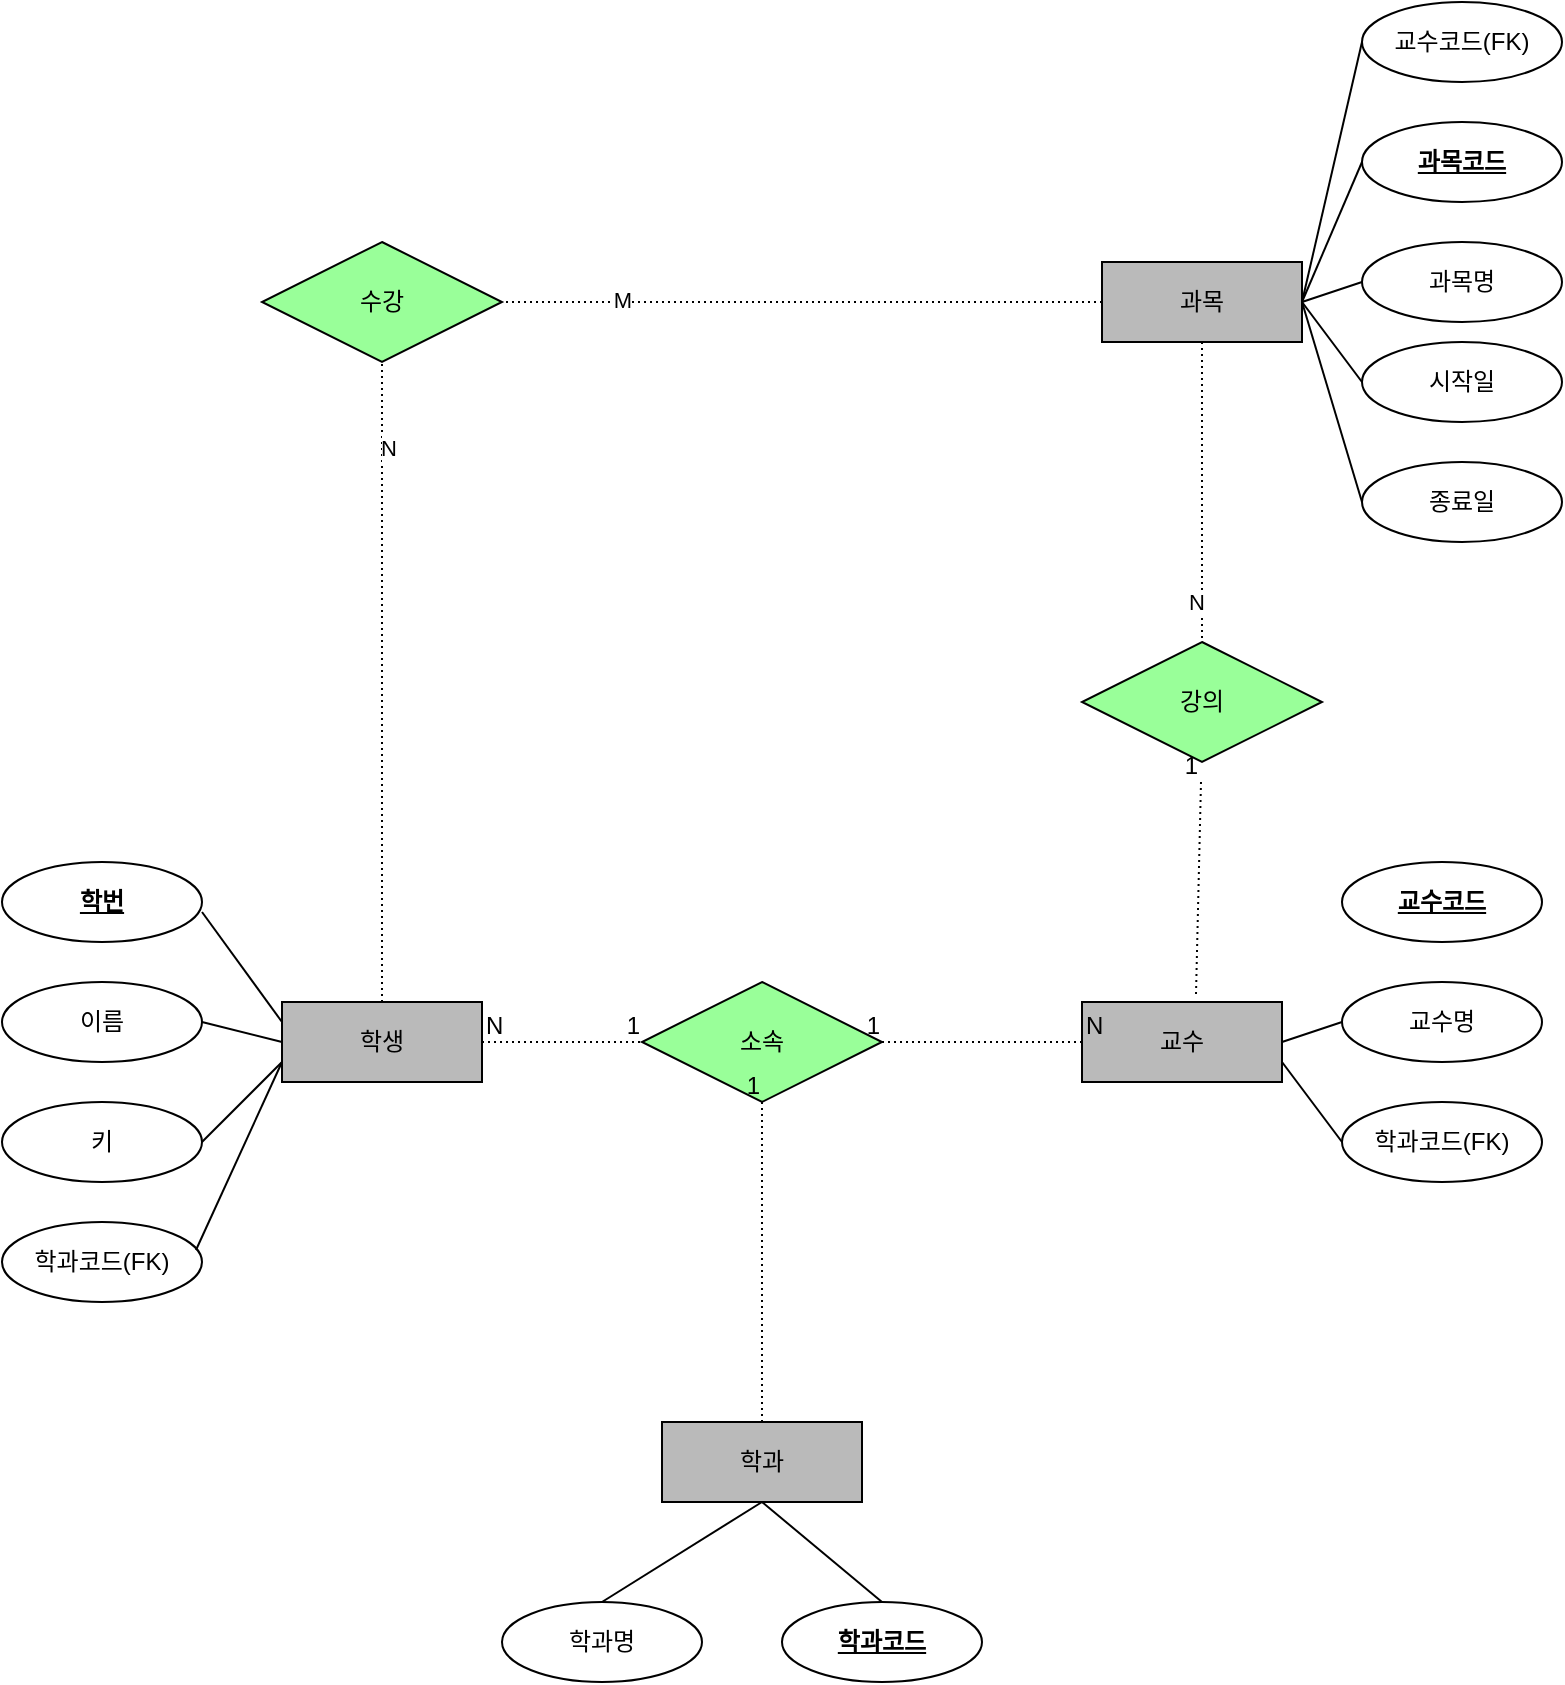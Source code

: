 <mxfile version="24.5.1" type="github" pages="2">
  <diagram name="240607" id="OrIMNrxiimZ9mcyyvP84">
    <mxGraphModel dx="1214" dy="1347" grid="1" gridSize="10" guides="1" tooltips="1" connect="1" arrows="1" fold="1" page="1" pageScale="1" pageWidth="827" pageHeight="1169" math="0" shadow="0">
      <root>
        <mxCell id="0" />
        <mxCell id="1" parent="0" />
        <mxCell id="g6vXPiDDwrNY5lImc1DM-3" value="학생" style="whiteSpace=wrap;html=1;align=center;fillColor=#BABABA;" vertex="1" parent="1">
          <mxGeometry x="210" y="580" width="100" height="40" as="geometry" />
        </mxCell>
        <mxCell id="g6vXPiDDwrNY5lImc1DM-4" value="&lt;b&gt;&lt;u&gt;학번&lt;/u&gt;&lt;/b&gt;" style="ellipse;whiteSpace=wrap;html=1;align=center;" vertex="1" parent="1">
          <mxGeometry x="70" y="510" width="100" height="40" as="geometry" />
        </mxCell>
        <mxCell id="g6vXPiDDwrNY5lImc1DM-5" value="이름" style="ellipse;whiteSpace=wrap;html=1;align=center;" vertex="1" parent="1">
          <mxGeometry x="70" y="570" width="100" height="40" as="geometry" />
        </mxCell>
        <mxCell id="g6vXPiDDwrNY5lImc1DM-6" value="키" style="ellipse;whiteSpace=wrap;html=1;align=center;" vertex="1" parent="1">
          <mxGeometry x="70" y="630" width="100" height="40" as="geometry" />
        </mxCell>
        <mxCell id="g6vXPiDDwrNY5lImc1DM-11" value="학과" style="whiteSpace=wrap;html=1;align=center;fillColor=#BABABA;" vertex="1" parent="1">
          <mxGeometry x="400" y="790" width="100" height="40" as="geometry" />
        </mxCell>
        <mxCell id="g6vXPiDDwrNY5lImc1DM-12" value="&lt;b&gt;&lt;u&gt;학과코드&lt;/u&gt;&lt;/b&gt;" style="ellipse;whiteSpace=wrap;html=1;align=center;" vertex="1" parent="1">
          <mxGeometry x="460" y="880" width="100" height="40" as="geometry" />
        </mxCell>
        <mxCell id="g6vXPiDDwrNY5lImc1DM-13" value="학과명" style="ellipse;whiteSpace=wrap;html=1;align=center;" vertex="1" parent="1">
          <mxGeometry x="320" y="880" width="100" height="40" as="geometry" />
        </mxCell>
        <mxCell id="g6vXPiDDwrNY5lImc1DM-14" value="교수" style="whiteSpace=wrap;html=1;align=center;fillColor=#BABABA;" vertex="1" parent="1">
          <mxGeometry x="610" y="580" width="100" height="40" as="geometry" />
        </mxCell>
        <mxCell id="g6vXPiDDwrNY5lImc1DM-15" value="&lt;b&gt;&lt;u&gt;교수코드&lt;/u&gt;&lt;/b&gt;" style="ellipse;whiteSpace=wrap;html=1;align=center;" vertex="1" parent="1">
          <mxGeometry x="740" y="510" width="100" height="40" as="geometry" />
        </mxCell>
        <mxCell id="g6vXPiDDwrNY5lImc1DM-16" value="교수명" style="ellipse;whiteSpace=wrap;html=1;align=center;" vertex="1" parent="1">
          <mxGeometry x="740" y="570" width="100" height="40" as="geometry" />
        </mxCell>
        <mxCell id="g6vXPiDDwrNY5lImc1DM-17" value="학과코드(FK)" style="ellipse;whiteSpace=wrap;html=1;align=center;" vertex="1" parent="1">
          <mxGeometry x="740" y="630" width="100" height="40" as="geometry" />
        </mxCell>
        <mxCell id="g6vXPiDDwrNY5lImc1DM-18" value="학과코드(FK)" style="ellipse;whiteSpace=wrap;html=1;align=center;" vertex="1" parent="1">
          <mxGeometry x="70" y="690" width="100" height="40" as="geometry" />
        </mxCell>
        <mxCell id="g6vXPiDDwrNY5lImc1DM-23" value="과목" style="whiteSpace=wrap;html=1;align=center;fillColor=#BABABA;" vertex="1" parent="1">
          <mxGeometry x="620" y="210" width="100" height="40" as="geometry" />
        </mxCell>
        <mxCell id="g6vXPiDDwrNY5lImc1DM-24" value="&lt;b&gt;&lt;u&gt;과목코드&lt;/u&gt;&lt;/b&gt;" style="ellipse;whiteSpace=wrap;html=1;align=center;" vertex="1" parent="1">
          <mxGeometry x="750" y="140" width="100" height="40" as="geometry" />
        </mxCell>
        <mxCell id="g6vXPiDDwrNY5lImc1DM-25" value="과목명" style="ellipse;whiteSpace=wrap;html=1;align=center;" vertex="1" parent="1">
          <mxGeometry x="750" y="200" width="100" height="40" as="geometry" />
        </mxCell>
        <mxCell id="g6vXPiDDwrNY5lImc1DM-26" value="교수코드(FK)" style="ellipse;whiteSpace=wrap;html=1;align=center;" vertex="1" parent="1">
          <mxGeometry x="750" y="80" width="100" height="40" as="geometry" />
        </mxCell>
        <mxCell id="g6vXPiDDwrNY5lImc1DM-27" value="시작일" style="ellipse;whiteSpace=wrap;html=1;align=center;" vertex="1" parent="1">
          <mxGeometry x="750" y="250" width="100" height="40" as="geometry" />
        </mxCell>
        <mxCell id="g6vXPiDDwrNY5lImc1DM-28" value="종료일" style="ellipse;whiteSpace=wrap;html=1;align=center;" vertex="1" parent="1">
          <mxGeometry x="750" y="310" width="100" height="40" as="geometry" />
        </mxCell>
        <mxCell id="g6vXPiDDwrNY5lImc1DM-39" value="" style="endArrow=none;html=1;rounded=0;exitX=0.5;exitY=1;exitDx=0;exitDy=0;entryX=0.5;entryY=0;entryDx=0;entryDy=0;" edge="1" parent="1" source="g6vXPiDDwrNY5lImc1DM-11" target="g6vXPiDDwrNY5lImc1DM-13">
          <mxGeometry relative="1" as="geometry">
            <mxPoint x="480" y="650" as="sourcePoint" />
            <mxPoint x="640" y="650" as="targetPoint" />
          </mxGeometry>
        </mxCell>
        <mxCell id="g6vXPiDDwrNY5lImc1DM-40" value="" style="endArrow=none;html=1;rounded=0;exitX=0.5;exitY=1;exitDx=0;exitDy=0;entryX=0.5;entryY=0;entryDx=0;entryDy=0;" edge="1" parent="1" target="g6vXPiDDwrNY5lImc1DM-12">
          <mxGeometry relative="1" as="geometry">
            <mxPoint x="450" y="830" as="sourcePoint" />
            <mxPoint x="494" y="881" as="targetPoint" />
          </mxGeometry>
        </mxCell>
        <mxCell id="g6vXPiDDwrNY5lImc1DM-41" value="" style="endArrow=none;html=1;rounded=0;exitX=0.5;exitY=1;exitDx=0;exitDy=0;entryX=0;entryY=0.25;entryDx=0;entryDy=0;" edge="1" parent="1" target="g6vXPiDDwrNY5lImc1DM-3">
          <mxGeometry relative="1" as="geometry">
            <mxPoint x="170" y="535" as="sourcePoint" />
            <mxPoint x="230" y="585" as="targetPoint" />
          </mxGeometry>
        </mxCell>
        <mxCell id="g6vXPiDDwrNY5lImc1DM-42" value="" style="endArrow=none;html=1;rounded=0;exitX=1;exitY=0.5;exitDx=0;exitDy=0;" edge="1" parent="1" source="g6vXPiDDwrNY5lImc1DM-5">
          <mxGeometry relative="1" as="geometry">
            <mxPoint x="180" y="545" as="sourcePoint" />
            <mxPoint x="210" y="600" as="targetPoint" />
          </mxGeometry>
        </mxCell>
        <mxCell id="g6vXPiDDwrNY5lImc1DM-45" value="" style="endArrow=none;html=1;rounded=0;exitX=1;exitY=0.5;exitDx=0;exitDy=0;entryX=0;entryY=0.75;entryDx=0;entryDy=0;" edge="1" parent="1" source="g6vXPiDDwrNY5lImc1DM-6" target="g6vXPiDDwrNY5lImc1DM-3">
          <mxGeometry relative="1" as="geometry">
            <mxPoint x="190" y="610" as="sourcePoint" />
            <mxPoint x="240" y="620" as="targetPoint" />
          </mxGeometry>
        </mxCell>
        <mxCell id="g6vXPiDDwrNY5lImc1DM-46" value="" style="endArrow=none;html=1;rounded=0;exitX=0;exitY=0.75;exitDx=0;exitDy=0;entryX=0.97;entryY=0.35;entryDx=0;entryDy=0;entryPerimeter=0;" edge="1" parent="1" source="g6vXPiDDwrNY5lImc1DM-3" target="g6vXPiDDwrNY5lImc1DM-18">
          <mxGeometry relative="1" as="geometry">
            <mxPoint x="200" y="620" as="sourcePoint" />
            <mxPoint x="250" y="630" as="targetPoint" />
          </mxGeometry>
        </mxCell>
        <mxCell id="g6vXPiDDwrNY5lImc1DM-48" value="소속" style="shape=rhombus;perimeter=rhombusPerimeter;whiteSpace=wrap;html=1;align=center;fillColor=#99FF99;" vertex="1" parent="1">
          <mxGeometry x="390" y="570" width="120" height="60" as="geometry" />
        </mxCell>
        <mxCell id="g6vXPiDDwrNY5lImc1DM-54" value="" style="endArrow=none;html=1;rounded=0;dashed=1;dashPattern=1 2;entryX=0;entryY=0.5;entryDx=0;entryDy=0;exitX=1;exitY=0.5;exitDx=0;exitDy=0;" edge="1" parent="1" source="g6vXPiDDwrNY5lImc1DM-3" target="g6vXPiDDwrNY5lImc1DM-48">
          <mxGeometry relative="1" as="geometry">
            <mxPoint x="460" y="640" as="sourcePoint" />
            <mxPoint x="460" y="800" as="targetPoint" />
          </mxGeometry>
        </mxCell>
        <mxCell id="g6vXPiDDwrNY5lImc1DM-55" value="N" style="resizable=0;html=1;whiteSpace=wrap;align=left;verticalAlign=bottom;" connectable="0" vertex="1" parent="g6vXPiDDwrNY5lImc1DM-54">
          <mxGeometry x="-1" relative="1" as="geometry" />
        </mxCell>
        <mxCell id="g6vXPiDDwrNY5lImc1DM-56" value="1" style="resizable=0;html=1;whiteSpace=wrap;align=right;verticalAlign=bottom;" connectable="0" vertex="1" parent="g6vXPiDDwrNY5lImc1DM-54">
          <mxGeometry x="1" relative="1" as="geometry" />
        </mxCell>
        <mxCell id="g6vXPiDDwrNY5lImc1DM-57" value="" style="endArrow=none;html=1;rounded=0;dashed=1;dashPattern=1 2;entryX=1;entryY=0.5;entryDx=0;entryDy=0;exitX=0;exitY=0.5;exitDx=0;exitDy=0;" edge="1" parent="1" source="g6vXPiDDwrNY5lImc1DM-14" target="g6vXPiDDwrNY5lImc1DM-48">
          <mxGeometry relative="1" as="geometry">
            <mxPoint x="320" y="610" as="sourcePoint" />
            <mxPoint x="400" y="610" as="targetPoint" />
          </mxGeometry>
        </mxCell>
        <mxCell id="g6vXPiDDwrNY5lImc1DM-58" value="N" style="resizable=0;html=1;whiteSpace=wrap;align=left;verticalAlign=bottom;" connectable="0" vertex="1" parent="g6vXPiDDwrNY5lImc1DM-57">
          <mxGeometry x="-1" relative="1" as="geometry" />
        </mxCell>
        <mxCell id="g6vXPiDDwrNY5lImc1DM-59" value="1" style="resizable=0;html=1;whiteSpace=wrap;align=right;verticalAlign=bottom;" connectable="0" vertex="1" parent="g6vXPiDDwrNY5lImc1DM-57">
          <mxGeometry x="1" relative="1" as="geometry" />
        </mxCell>
        <mxCell id="g6vXPiDDwrNY5lImc1DM-60" value="" style="endArrow=none;html=1;rounded=0;dashed=1;dashPattern=1 2;entryX=0.5;entryY=1;entryDx=0;entryDy=0;exitX=0.5;exitY=0;exitDx=0;exitDy=0;" edge="1" parent="1" source="g6vXPiDDwrNY5lImc1DM-11" target="g6vXPiDDwrNY5lImc1DM-48">
          <mxGeometry relative="1" as="geometry">
            <mxPoint x="310" y="690" as="sourcePoint" />
            <mxPoint x="470" y="690" as="targetPoint" />
          </mxGeometry>
        </mxCell>
        <mxCell id="g6vXPiDDwrNY5lImc1DM-61" value="1" style="resizable=0;html=1;whiteSpace=wrap;align=right;verticalAlign=bottom;" connectable="0" vertex="1" parent="g6vXPiDDwrNY5lImc1DM-60">
          <mxGeometry x="1" relative="1" as="geometry" />
        </mxCell>
        <mxCell id="g6vXPiDDwrNY5lImc1DM-62" value="강의" style="shape=rhombus;perimeter=rhombusPerimeter;whiteSpace=wrap;html=1;align=center;fillColor=#99FF99;" vertex="1" parent="1">
          <mxGeometry x="610" y="400" width="120" height="60" as="geometry" />
        </mxCell>
        <mxCell id="g6vXPiDDwrNY5lImc1DM-70" value="" style="endArrow=none;html=1;rounded=0;dashed=1;dashPattern=1 2;entryX=0.5;entryY=1;entryDx=0;entryDy=0;exitX=0.57;exitY=-0.1;exitDx=0;exitDy=0;exitPerimeter=0;" edge="1" parent="1" source="g6vXPiDDwrNY5lImc1DM-14">
          <mxGeometry relative="1" as="geometry">
            <mxPoint x="669.5" y="630" as="sourcePoint" />
            <mxPoint x="669.5" y="470" as="targetPoint" />
          </mxGeometry>
        </mxCell>
        <mxCell id="g6vXPiDDwrNY5lImc1DM-71" value="1" style="resizable=0;html=1;whiteSpace=wrap;align=right;verticalAlign=bottom;" connectable="0" vertex="1" parent="g6vXPiDDwrNY5lImc1DM-70">
          <mxGeometry x="1" relative="1" as="geometry" />
        </mxCell>
        <mxCell id="g6vXPiDDwrNY5lImc1DM-72" value="" style="endArrow=none;html=1;rounded=0;dashed=1;dashPattern=1 2;entryX=0.5;entryY=0;entryDx=0;entryDy=0;exitX=0.5;exitY=1;exitDx=0;exitDy=0;" edge="1" parent="1" source="g6vXPiDDwrNY5lImc1DM-23" target="g6vXPiDDwrNY5lImc1DM-62">
          <mxGeometry relative="1" as="geometry">
            <mxPoint x="580" y="400" as="sourcePoint" />
            <mxPoint x="582.5" y="294" as="targetPoint" />
          </mxGeometry>
        </mxCell>
        <mxCell id="g6vXPiDDwrNY5lImc1DM-75" value="N" style="edgeLabel;html=1;align=center;verticalAlign=middle;resizable=0;points=[];" vertex="1" connectable="0" parent="g6vXPiDDwrNY5lImc1DM-72">
          <mxGeometry x="0.733" y="-3" relative="1" as="geometry">
            <mxPoint as="offset" />
          </mxGeometry>
        </mxCell>
        <mxCell id="g6vXPiDDwrNY5lImc1DM-76" value="수강" style="shape=rhombus;perimeter=rhombusPerimeter;whiteSpace=wrap;html=1;align=center;fillColor=#99FF99;" vertex="1" parent="1">
          <mxGeometry x="200" y="200" width="120" height="60" as="geometry" />
        </mxCell>
        <mxCell id="g6vXPiDDwrNY5lImc1DM-78" value="" style="endArrow=none;html=1;rounded=0;dashed=1;dashPattern=1 2;entryX=0.5;entryY=1;entryDx=0;entryDy=0;exitX=0.5;exitY=0;exitDx=0;exitDy=0;" edge="1" parent="1" source="g6vXPiDDwrNY5lImc1DM-3" target="g6vXPiDDwrNY5lImc1DM-76">
          <mxGeometry relative="1" as="geometry">
            <mxPoint x="270" y="270" as="sourcePoint" />
            <mxPoint x="270" y="420" as="targetPoint" />
          </mxGeometry>
        </mxCell>
        <mxCell id="g6vXPiDDwrNY5lImc1DM-79" value="N" style="edgeLabel;html=1;align=center;verticalAlign=middle;resizable=0;points=[];" vertex="1" connectable="0" parent="g6vXPiDDwrNY5lImc1DM-78">
          <mxGeometry x="0.733" y="-3" relative="1" as="geometry">
            <mxPoint as="offset" />
          </mxGeometry>
        </mxCell>
        <mxCell id="g6vXPiDDwrNY5lImc1DM-80" value="" style="endArrow=none;html=1;rounded=0;dashed=1;dashPattern=1 2;entryX=1;entryY=0.5;entryDx=0;entryDy=0;exitX=0;exitY=0.5;exitDx=0;exitDy=0;" edge="1" parent="1" source="g6vXPiDDwrNY5lImc1DM-23" target="g6vXPiDDwrNY5lImc1DM-76">
          <mxGeometry relative="1" as="geometry">
            <mxPoint x="270" y="590" as="sourcePoint" />
            <mxPoint x="270" y="270" as="targetPoint" />
          </mxGeometry>
        </mxCell>
        <mxCell id="g6vXPiDDwrNY5lImc1DM-83" value="M" style="edgeLabel;html=1;align=center;verticalAlign=middle;resizable=0;points=[];" vertex="1" connectable="0" parent="g6vXPiDDwrNY5lImc1DM-80">
          <mxGeometry x="0.6" y="-1" relative="1" as="geometry">
            <mxPoint as="offset" />
          </mxGeometry>
        </mxCell>
        <mxCell id="g6vXPiDDwrNY5lImc1DM-84" value="" style="endArrow=none;html=1;rounded=0;exitX=0.5;exitY=1;exitDx=0;exitDy=0;entryX=0;entryY=0.5;entryDx=0;entryDy=0;" edge="1" parent="1" target="g6vXPiDDwrNY5lImc1DM-16">
          <mxGeometry relative="1" as="geometry">
            <mxPoint x="710" y="600" as="sourcePoint" />
            <mxPoint x="770" y="650" as="targetPoint" />
          </mxGeometry>
        </mxCell>
        <mxCell id="g6vXPiDDwrNY5lImc1DM-85" value="" style="endArrow=none;html=1;rounded=0;entryX=1;entryY=0.75;entryDx=0;entryDy=0;exitX=0;exitY=0.5;exitDx=0;exitDy=0;" edge="1" parent="1" source="g6vXPiDDwrNY5lImc1DM-17" target="g6vXPiDDwrNY5lImc1DM-14">
          <mxGeometry relative="1" as="geometry">
            <mxPoint x="690" y="670" as="sourcePoint" />
            <mxPoint x="720" y="660" as="targetPoint" />
          </mxGeometry>
        </mxCell>
        <mxCell id="g6vXPiDDwrNY5lImc1DM-86" value="" style="endArrow=none;html=1;rounded=0;entryX=1;entryY=0.75;entryDx=0;entryDy=0;exitX=0;exitY=0.5;exitDx=0;exitDy=0;" edge="1" parent="1">
          <mxGeometry relative="1" as="geometry">
            <mxPoint x="750" y="270" as="sourcePoint" />
            <mxPoint x="720" y="230" as="targetPoint" />
          </mxGeometry>
        </mxCell>
        <mxCell id="g6vXPiDDwrNY5lImc1DM-87" value="" style="endArrow=none;html=1;rounded=0;entryX=1;entryY=0.5;entryDx=0;entryDy=0;exitX=0;exitY=0.5;exitDx=0;exitDy=0;" edge="1" parent="1" source="g6vXPiDDwrNY5lImc1DM-28" target="g6vXPiDDwrNY5lImc1DM-23">
          <mxGeometry relative="1" as="geometry">
            <mxPoint x="760" y="280" as="sourcePoint" />
            <mxPoint x="730" y="240" as="targetPoint" />
          </mxGeometry>
        </mxCell>
        <mxCell id="g6vXPiDDwrNY5lImc1DM-88" value="" style="endArrow=none;html=1;rounded=0;entryX=1;entryY=0.5;entryDx=0;entryDy=0;exitX=0;exitY=0.5;exitDx=0;exitDy=0;" edge="1" parent="1" source="g6vXPiDDwrNY5lImc1DM-25" target="g6vXPiDDwrNY5lImc1DM-23">
          <mxGeometry relative="1" as="geometry">
            <mxPoint x="760" y="280" as="sourcePoint" />
            <mxPoint x="730" y="240" as="targetPoint" />
          </mxGeometry>
        </mxCell>
        <mxCell id="g6vXPiDDwrNY5lImc1DM-89" value="" style="endArrow=none;html=1;rounded=0;entryX=1;entryY=0.5;entryDx=0;entryDy=0;exitX=0;exitY=0.5;exitDx=0;exitDy=0;" edge="1" parent="1" source="g6vXPiDDwrNY5lImc1DM-24" target="g6vXPiDDwrNY5lImc1DM-23">
          <mxGeometry relative="1" as="geometry">
            <mxPoint x="760" y="340" as="sourcePoint" />
            <mxPoint x="730" y="240" as="targetPoint" />
          </mxGeometry>
        </mxCell>
        <mxCell id="g6vXPiDDwrNY5lImc1DM-90" value="" style="endArrow=none;html=1;rounded=0;entryX=1;entryY=0.5;entryDx=0;entryDy=0;exitX=0;exitY=0.5;exitDx=0;exitDy=0;" edge="1" parent="1" source="g6vXPiDDwrNY5lImc1DM-26" target="g6vXPiDDwrNY5lImc1DM-23">
          <mxGeometry relative="1" as="geometry">
            <mxPoint x="760" y="170" as="sourcePoint" />
            <mxPoint x="730" y="240" as="targetPoint" />
          </mxGeometry>
        </mxCell>
      </root>
    </mxGraphModel>
  </diagram>
  <diagram id="DNOQBIhWectVAOvyOsSt" name="240609">
    <mxGraphModel dx="1887" dy="890" grid="1" gridSize="10" guides="1" tooltips="1" connect="1" arrows="1" fold="1" page="1" pageScale="1" pageWidth="827" pageHeight="1169" math="0" shadow="0">
      <root>
        <mxCell id="0" />
        <mxCell id="1" parent="0" />
        <mxCell id="GT8RRaGeokGnRv1pWL6t-1" value="학생" style="shape=table;startSize=30;container=1;collapsible=1;childLayout=tableLayout;fixedRows=1;rowLines=0;fontStyle=1;align=center;resizeLast=1;html=1;whiteSpace=wrap;" vertex="1" parent="1">
          <mxGeometry x="530" y="595" width="180" height="150" as="geometry" />
        </mxCell>
        <mxCell id="GT8RRaGeokGnRv1pWL6t-2" value="" style="shape=tableRow;horizontal=0;startSize=0;swimlaneHead=0;swimlaneBody=0;fillColor=none;collapsible=0;dropTarget=0;points=[[0,0.5],[1,0.5]];portConstraint=eastwest;top=0;left=0;right=0;bottom=0;html=1;" vertex="1" parent="GT8RRaGeokGnRv1pWL6t-1">
          <mxGeometry y="30" width="180" height="30" as="geometry" />
        </mxCell>
        <mxCell id="GT8RRaGeokGnRv1pWL6t-3" value="PK" style="shape=partialRectangle;connectable=0;fillColor=none;top=0;left=0;bottom=0;right=0;fontStyle=1;overflow=hidden;html=1;whiteSpace=wrap;" vertex="1" parent="GT8RRaGeokGnRv1pWL6t-2">
          <mxGeometry width="60" height="30" as="geometry">
            <mxRectangle width="60" height="30" as="alternateBounds" />
          </mxGeometry>
        </mxCell>
        <mxCell id="GT8RRaGeokGnRv1pWL6t-4" value="학번" style="shape=partialRectangle;connectable=0;fillColor=none;top=0;left=0;bottom=0;right=0;align=left;spacingLeft=6;fontStyle=5;overflow=hidden;html=1;whiteSpace=wrap;" vertex="1" parent="GT8RRaGeokGnRv1pWL6t-2">
          <mxGeometry x="60" width="120" height="30" as="geometry">
            <mxRectangle width="120" height="30" as="alternateBounds" />
          </mxGeometry>
        </mxCell>
        <mxCell id="GT8RRaGeokGnRv1pWL6t-5" value="" style="shape=tableRow;horizontal=0;startSize=0;swimlaneHead=0;swimlaneBody=0;fillColor=none;collapsible=0;dropTarget=0;points=[[0,0.5],[1,0.5]];portConstraint=eastwest;top=0;left=0;right=0;bottom=1;html=1;" vertex="1" parent="GT8RRaGeokGnRv1pWL6t-1">
          <mxGeometry y="60" width="180" height="30" as="geometry" />
        </mxCell>
        <mxCell id="GT8RRaGeokGnRv1pWL6t-6" value="FK" style="shape=partialRectangle;connectable=0;fillColor=none;top=0;left=0;bottom=0;right=0;fontStyle=1;overflow=hidden;html=1;whiteSpace=wrap;" vertex="1" parent="GT8RRaGeokGnRv1pWL6t-5">
          <mxGeometry width="60" height="30" as="geometry">
            <mxRectangle width="60" height="30" as="alternateBounds" />
          </mxGeometry>
        </mxCell>
        <mxCell id="GT8RRaGeokGnRv1pWL6t-7" value="학과코드" style="shape=partialRectangle;connectable=0;fillColor=none;top=0;left=0;bottom=0;right=0;align=left;spacingLeft=6;fontStyle=5;overflow=hidden;html=1;whiteSpace=wrap;" vertex="1" parent="GT8RRaGeokGnRv1pWL6t-5">
          <mxGeometry x="60" width="120" height="30" as="geometry">
            <mxRectangle width="120" height="30" as="alternateBounds" />
          </mxGeometry>
        </mxCell>
        <mxCell id="GT8RRaGeokGnRv1pWL6t-8" value="" style="shape=tableRow;horizontal=0;startSize=0;swimlaneHead=0;swimlaneBody=0;fillColor=none;collapsible=0;dropTarget=0;points=[[0,0.5],[1,0.5]];portConstraint=eastwest;top=0;left=0;right=0;bottom=0;html=1;" vertex="1" parent="GT8RRaGeokGnRv1pWL6t-1">
          <mxGeometry y="90" width="180" height="30" as="geometry" />
        </mxCell>
        <mxCell id="GT8RRaGeokGnRv1pWL6t-9" value="" style="shape=partialRectangle;connectable=0;fillColor=none;top=0;left=0;bottom=0;right=0;editable=1;overflow=hidden;html=1;whiteSpace=wrap;" vertex="1" parent="GT8RRaGeokGnRv1pWL6t-8">
          <mxGeometry width="60" height="30" as="geometry">
            <mxRectangle width="60" height="30" as="alternateBounds" />
          </mxGeometry>
        </mxCell>
        <mxCell id="GT8RRaGeokGnRv1pWL6t-10" value="이름" style="shape=partialRectangle;connectable=0;fillColor=none;top=0;left=0;bottom=0;right=0;align=left;spacingLeft=6;overflow=hidden;html=1;whiteSpace=wrap;" vertex="1" parent="GT8RRaGeokGnRv1pWL6t-8">
          <mxGeometry x="60" width="120" height="30" as="geometry">
            <mxRectangle width="120" height="30" as="alternateBounds" />
          </mxGeometry>
        </mxCell>
        <mxCell id="GT8RRaGeokGnRv1pWL6t-11" value="" style="shape=tableRow;horizontal=0;startSize=0;swimlaneHead=0;swimlaneBody=0;fillColor=none;collapsible=0;dropTarget=0;points=[[0,0.5],[1,0.5]];portConstraint=eastwest;top=0;left=0;right=0;bottom=0;html=1;" vertex="1" parent="GT8RRaGeokGnRv1pWL6t-1">
          <mxGeometry y="120" width="180" height="30" as="geometry" />
        </mxCell>
        <mxCell id="GT8RRaGeokGnRv1pWL6t-12" value="" style="shape=partialRectangle;connectable=0;fillColor=none;top=0;left=0;bottom=0;right=0;editable=1;overflow=hidden;html=1;whiteSpace=wrap;" vertex="1" parent="GT8RRaGeokGnRv1pWL6t-11">
          <mxGeometry width="60" height="30" as="geometry">
            <mxRectangle width="60" height="30" as="alternateBounds" />
          </mxGeometry>
        </mxCell>
        <mxCell id="GT8RRaGeokGnRv1pWL6t-13" value="키" style="shape=partialRectangle;connectable=0;fillColor=none;top=0;left=0;bottom=0;right=0;align=left;spacingLeft=6;overflow=hidden;html=1;whiteSpace=wrap;" vertex="1" parent="GT8RRaGeokGnRv1pWL6t-11">
          <mxGeometry x="60" width="120" height="30" as="geometry">
            <mxRectangle width="120" height="30" as="alternateBounds" />
          </mxGeometry>
        </mxCell>
        <mxCell id="CX0dxdTVMljKftA1tcMB-1" value="과목" style="shape=table;startSize=30;container=1;collapsible=1;childLayout=tableLayout;fixedRows=1;rowLines=0;fontStyle=1;align=center;resizeLast=1;html=1;whiteSpace=wrap;" vertex="1" parent="1">
          <mxGeometry x="40" y="595" width="180" height="180" as="geometry" />
        </mxCell>
        <mxCell id="CX0dxdTVMljKftA1tcMB-2" value="" style="shape=tableRow;horizontal=0;startSize=0;swimlaneHead=0;swimlaneBody=0;fillColor=none;collapsible=0;dropTarget=0;points=[[0,0.5],[1,0.5]];portConstraint=eastwest;top=0;left=0;right=0;bottom=0;html=1;" vertex="1" parent="CX0dxdTVMljKftA1tcMB-1">
          <mxGeometry y="30" width="180" height="30" as="geometry" />
        </mxCell>
        <mxCell id="CX0dxdTVMljKftA1tcMB-3" value="PK" style="shape=partialRectangle;connectable=0;fillColor=none;top=0;left=0;bottom=0;right=0;fontStyle=1;overflow=hidden;html=1;whiteSpace=wrap;" vertex="1" parent="CX0dxdTVMljKftA1tcMB-2">
          <mxGeometry width="60" height="30" as="geometry">
            <mxRectangle width="60" height="30" as="alternateBounds" />
          </mxGeometry>
        </mxCell>
        <mxCell id="CX0dxdTVMljKftA1tcMB-4" value="과목코드" style="shape=partialRectangle;connectable=0;fillColor=none;top=0;left=0;bottom=0;right=0;align=left;spacingLeft=6;fontStyle=5;overflow=hidden;html=1;whiteSpace=wrap;" vertex="1" parent="CX0dxdTVMljKftA1tcMB-2">
          <mxGeometry x="60" width="120" height="30" as="geometry">
            <mxRectangle width="120" height="30" as="alternateBounds" />
          </mxGeometry>
        </mxCell>
        <mxCell id="CX0dxdTVMljKftA1tcMB-5" value="" style="shape=tableRow;horizontal=0;startSize=0;swimlaneHead=0;swimlaneBody=0;fillColor=none;collapsible=0;dropTarget=0;points=[[0,0.5],[1,0.5]];portConstraint=eastwest;top=0;left=0;right=0;bottom=1;html=1;" vertex="1" parent="CX0dxdTVMljKftA1tcMB-1">
          <mxGeometry y="60" width="180" height="30" as="geometry" />
        </mxCell>
        <mxCell id="CX0dxdTVMljKftA1tcMB-6" value="FK" style="shape=partialRectangle;connectable=0;fillColor=none;top=0;left=0;bottom=0;right=0;fontStyle=1;overflow=hidden;html=1;whiteSpace=wrap;" vertex="1" parent="CX0dxdTVMljKftA1tcMB-5">
          <mxGeometry width="60" height="30" as="geometry">
            <mxRectangle width="60" height="30" as="alternateBounds" />
          </mxGeometry>
        </mxCell>
        <mxCell id="CX0dxdTVMljKftA1tcMB-7" value="교수코드" style="shape=partialRectangle;connectable=0;fillColor=none;top=0;left=0;bottom=0;right=0;align=left;spacingLeft=6;fontStyle=5;overflow=hidden;html=1;whiteSpace=wrap;" vertex="1" parent="CX0dxdTVMljKftA1tcMB-5">
          <mxGeometry x="60" width="120" height="30" as="geometry">
            <mxRectangle width="120" height="30" as="alternateBounds" />
          </mxGeometry>
        </mxCell>
        <mxCell id="CX0dxdTVMljKftA1tcMB-8" value="" style="shape=tableRow;horizontal=0;startSize=0;swimlaneHead=0;swimlaneBody=0;fillColor=none;collapsible=0;dropTarget=0;points=[[0,0.5],[1,0.5]];portConstraint=eastwest;top=0;left=0;right=0;bottom=0;html=1;" vertex="1" parent="CX0dxdTVMljKftA1tcMB-1">
          <mxGeometry y="90" width="180" height="30" as="geometry" />
        </mxCell>
        <mxCell id="CX0dxdTVMljKftA1tcMB-9" value="" style="shape=partialRectangle;connectable=0;fillColor=none;top=0;left=0;bottom=0;right=0;editable=1;overflow=hidden;html=1;whiteSpace=wrap;" vertex="1" parent="CX0dxdTVMljKftA1tcMB-8">
          <mxGeometry width="60" height="30" as="geometry">
            <mxRectangle width="60" height="30" as="alternateBounds" />
          </mxGeometry>
        </mxCell>
        <mxCell id="CX0dxdTVMljKftA1tcMB-10" value="과목명&lt;span style=&quot;white-space: pre;&quot;&gt;&#x9;&lt;/span&gt;" style="shape=partialRectangle;connectable=0;fillColor=none;top=0;left=0;bottom=0;right=0;align=left;spacingLeft=6;overflow=hidden;html=1;whiteSpace=wrap;" vertex="1" parent="CX0dxdTVMljKftA1tcMB-8">
          <mxGeometry x="60" width="120" height="30" as="geometry">
            <mxRectangle width="120" height="30" as="alternateBounds" />
          </mxGeometry>
        </mxCell>
        <mxCell id="CX0dxdTVMljKftA1tcMB-56" value="" style="shape=tableRow;horizontal=0;startSize=0;swimlaneHead=0;swimlaneBody=0;fillColor=none;collapsible=0;dropTarget=0;points=[[0,0.5],[1,0.5]];portConstraint=eastwest;top=0;left=0;right=0;bottom=0;html=1;" vertex="1" parent="CX0dxdTVMljKftA1tcMB-1">
          <mxGeometry y="120" width="180" height="30" as="geometry" />
        </mxCell>
        <mxCell id="CX0dxdTVMljKftA1tcMB-57" value="" style="shape=partialRectangle;connectable=0;fillColor=none;top=0;left=0;bottom=0;right=0;editable=1;overflow=hidden;html=1;whiteSpace=wrap;" vertex="1" parent="CX0dxdTVMljKftA1tcMB-56">
          <mxGeometry width="60" height="30" as="geometry">
            <mxRectangle width="60" height="30" as="alternateBounds" />
          </mxGeometry>
        </mxCell>
        <mxCell id="CX0dxdTVMljKftA1tcMB-58" value="시작일" style="shape=partialRectangle;connectable=0;fillColor=none;top=0;left=0;bottom=0;right=0;align=left;spacingLeft=6;overflow=hidden;html=1;whiteSpace=wrap;" vertex="1" parent="CX0dxdTVMljKftA1tcMB-56">
          <mxGeometry x="60" width="120" height="30" as="geometry">
            <mxRectangle width="120" height="30" as="alternateBounds" />
          </mxGeometry>
        </mxCell>
        <mxCell id="CX0dxdTVMljKftA1tcMB-11" value="" style="shape=tableRow;horizontal=0;startSize=0;swimlaneHead=0;swimlaneBody=0;fillColor=none;collapsible=0;dropTarget=0;points=[[0,0.5],[1,0.5]];portConstraint=eastwest;top=0;left=0;right=0;bottom=0;html=1;" vertex="1" parent="CX0dxdTVMljKftA1tcMB-1">
          <mxGeometry y="150" width="180" height="30" as="geometry" />
        </mxCell>
        <mxCell id="CX0dxdTVMljKftA1tcMB-12" value="" style="shape=partialRectangle;connectable=0;fillColor=none;top=0;left=0;bottom=0;right=0;editable=1;overflow=hidden;html=1;whiteSpace=wrap;" vertex="1" parent="CX0dxdTVMljKftA1tcMB-11">
          <mxGeometry width="60" height="30" as="geometry">
            <mxRectangle width="60" height="30" as="alternateBounds" />
          </mxGeometry>
        </mxCell>
        <mxCell id="CX0dxdTVMljKftA1tcMB-13" value="종료일" style="shape=partialRectangle;connectable=0;fillColor=none;top=0;left=0;bottom=0;right=0;align=left;spacingLeft=6;overflow=hidden;html=1;whiteSpace=wrap;" vertex="1" parent="CX0dxdTVMljKftA1tcMB-11">
          <mxGeometry x="60" width="120" height="30" as="geometry">
            <mxRectangle width="120" height="30" as="alternateBounds" />
          </mxGeometry>
        </mxCell>
        <mxCell id="CX0dxdTVMljKftA1tcMB-14" value="학과" style="shape=table;startSize=30;container=1;collapsible=1;childLayout=tableLayout;fixedRows=1;rowLines=0;fontStyle=1;align=center;resizeLast=1;html=1;" vertex="1" parent="1">
          <mxGeometry x="530" y="400" width="180" height="90" as="geometry" />
        </mxCell>
        <mxCell id="CX0dxdTVMljKftA1tcMB-15" value="" style="shape=tableRow;horizontal=0;startSize=0;swimlaneHead=0;swimlaneBody=0;fillColor=none;collapsible=0;dropTarget=0;points=[[0,0.5],[1,0.5]];portConstraint=eastwest;top=0;left=0;right=0;bottom=1;" vertex="1" parent="CX0dxdTVMljKftA1tcMB-14">
          <mxGeometry y="30" width="180" height="30" as="geometry" />
        </mxCell>
        <mxCell id="CX0dxdTVMljKftA1tcMB-16" value="PK" style="shape=partialRectangle;connectable=0;fillColor=none;top=0;left=0;bottom=0;right=0;fontStyle=1;overflow=hidden;whiteSpace=wrap;html=1;" vertex="1" parent="CX0dxdTVMljKftA1tcMB-15">
          <mxGeometry width="30" height="30" as="geometry">
            <mxRectangle width="30" height="30" as="alternateBounds" />
          </mxGeometry>
        </mxCell>
        <mxCell id="CX0dxdTVMljKftA1tcMB-17" value="학과코드" style="shape=partialRectangle;connectable=0;fillColor=none;top=0;left=0;bottom=0;right=0;align=left;spacingLeft=6;fontStyle=5;overflow=hidden;whiteSpace=wrap;html=1;" vertex="1" parent="CX0dxdTVMljKftA1tcMB-15">
          <mxGeometry x="30" width="150" height="30" as="geometry">
            <mxRectangle width="150" height="30" as="alternateBounds" />
          </mxGeometry>
        </mxCell>
        <mxCell id="CX0dxdTVMljKftA1tcMB-18" value="" style="shape=tableRow;horizontal=0;startSize=0;swimlaneHead=0;swimlaneBody=0;fillColor=none;collapsible=0;dropTarget=0;points=[[0,0.5],[1,0.5]];portConstraint=eastwest;top=0;left=0;right=0;bottom=0;" vertex="1" parent="CX0dxdTVMljKftA1tcMB-14">
          <mxGeometry y="60" width="180" height="30" as="geometry" />
        </mxCell>
        <mxCell id="CX0dxdTVMljKftA1tcMB-19" value="" style="shape=partialRectangle;connectable=0;fillColor=none;top=0;left=0;bottom=0;right=0;editable=1;overflow=hidden;whiteSpace=wrap;html=1;" vertex="1" parent="CX0dxdTVMljKftA1tcMB-18">
          <mxGeometry width="30" height="30" as="geometry">
            <mxRectangle width="30" height="30" as="alternateBounds" />
          </mxGeometry>
        </mxCell>
        <mxCell id="CX0dxdTVMljKftA1tcMB-20" value="학과명" style="shape=partialRectangle;connectable=0;fillColor=none;top=0;left=0;bottom=0;right=0;align=left;spacingLeft=6;overflow=hidden;whiteSpace=wrap;html=1;" vertex="1" parent="CX0dxdTVMljKftA1tcMB-18">
          <mxGeometry x="30" width="150" height="30" as="geometry">
            <mxRectangle width="150" height="30" as="alternateBounds" />
          </mxGeometry>
        </mxCell>
        <mxCell id="CX0dxdTVMljKftA1tcMB-27" value="교수" style="shape=table;startSize=30;container=1;collapsible=1;childLayout=tableLayout;fixedRows=1;rowLines=0;fontStyle=1;align=center;resizeLast=1;html=1;whiteSpace=wrap;" vertex="1" parent="1">
          <mxGeometry x="530" y="180" width="180" height="150" as="geometry" />
        </mxCell>
        <mxCell id="CX0dxdTVMljKftA1tcMB-28" value="" style="shape=tableRow;horizontal=0;startSize=0;swimlaneHead=0;swimlaneBody=0;fillColor=none;collapsible=0;dropTarget=0;points=[[0,0.5],[1,0.5]];portConstraint=eastwest;top=0;left=0;right=0;bottom=0;html=1;" vertex="1" parent="CX0dxdTVMljKftA1tcMB-27">
          <mxGeometry y="30" width="180" height="30" as="geometry" />
        </mxCell>
        <mxCell id="CX0dxdTVMljKftA1tcMB-29" value="PK" style="shape=partialRectangle;connectable=0;fillColor=none;top=0;left=0;bottom=0;right=0;fontStyle=1;overflow=hidden;html=1;whiteSpace=wrap;" vertex="1" parent="CX0dxdTVMljKftA1tcMB-28">
          <mxGeometry width="60" height="30" as="geometry">
            <mxRectangle width="60" height="30" as="alternateBounds" />
          </mxGeometry>
        </mxCell>
        <mxCell id="CX0dxdTVMljKftA1tcMB-30" value="교수코드" style="shape=partialRectangle;connectable=0;fillColor=none;top=0;left=0;bottom=0;right=0;align=left;spacingLeft=6;fontStyle=5;overflow=hidden;html=1;whiteSpace=wrap;" vertex="1" parent="CX0dxdTVMljKftA1tcMB-28">
          <mxGeometry x="60" width="120" height="30" as="geometry">
            <mxRectangle width="120" height="30" as="alternateBounds" />
          </mxGeometry>
        </mxCell>
        <mxCell id="CX0dxdTVMljKftA1tcMB-31" value="" style="shape=tableRow;horizontal=0;startSize=0;swimlaneHead=0;swimlaneBody=0;fillColor=none;collapsible=0;dropTarget=0;points=[[0,0.5],[1,0.5]];portConstraint=eastwest;top=0;left=0;right=0;bottom=1;html=1;" vertex="1" parent="CX0dxdTVMljKftA1tcMB-27">
          <mxGeometry y="60" width="180" height="30" as="geometry" />
        </mxCell>
        <mxCell id="CX0dxdTVMljKftA1tcMB-32" value="FK" style="shape=partialRectangle;connectable=0;fillColor=none;top=0;left=0;bottom=0;right=0;fontStyle=1;overflow=hidden;html=1;whiteSpace=wrap;" vertex="1" parent="CX0dxdTVMljKftA1tcMB-31">
          <mxGeometry width="60" height="30" as="geometry">
            <mxRectangle width="60" height="30" as="alternateBounds" />
          </mxGeometry>
        </mxCell>
        <mxCell id="CX0dxdTVMljKftA1tcMB-33" value="학과코드" style="shape=partialRectangle;connectable=0;fillColor=none;top=0;left=0;bottom=0;right=0;align=left;spacingLeft=6;fontStyle=5;overflow=hidden;html=1;whiteSpace=wrap;" vertex="1" parent="CX0dxdTVMljKftA1tcMB-31">
          <mxGeometry x="60" width="120" height="30" as="geometry">
            <mxRectangle width="120" height="30" as="alternateBounds" />
          </mxGeometry>
        </mxCell>
        <mxCell id="CX0dxdTVMljKftA1tcMB-34" value="" style="shape=tableRow;horizontal=0;startSize=0;swimlaneHead=0;swimlaneBody=0;fillColor=none;collapsible=0;dropTarget=0;points=[[0,0.5],[1,0.5]];portConstraint=eastwest;top=0;left=0;right=0;bottom=0;html=1;" vertex="1" parent="CX0dxdTVMljKftA1tcMB-27">
          <mxGeometry y="90" width="180" height="30" as="geometry" />
        </mxCell>
        <mxCell id="CX0dxdTVMljKftA1tcMB-35" value="" style="shape=partialRectangle;connectable=0;fillColor=none;top=0;left=0;bottom=0;right=0;editable=1;overflow=hidden;html=1;whiteSpace=wrap;" vertex="1" parent="CX0dxdTVMljKftA1tcMB-34">
          <mxGeometry width="60" height="30" as="geometry">
            <mxRectangle width="60" height="30" as="alternateBounds" />
          </mxGeometry>
        </mxCell>
        <mxCell id="CX0dxdTVMljKftA1tcMB-36" value="교수명" style="shape=partialRectangle;connectable=0;fillColor=none;top=0;left=0;bottom=0;right=0;align=left;spacingLeft=6;overflow=hidden;html=1;whiteSpace=wrap;" vertex="1" parent="CX0dxdTVMljKftA1tcMB-34">
          <mxGeometry x="60" width="120" height="30" as="geometry">
            <mxRectangle width="120" height="30" as="alternateBounds" />
          </mxGeometry>
        </mxCell>
        <mxCell id="CX0dxdTVMljKftA1tcMB-37" value="" style="shape=tableRow;horizontal=0;startSize=0;swimlaneHead=0;swimlaneBody=0;fillColor=none;collapsible=0;dropTarget=0;points=[[0,0.5],[1,0.5]];portConstraint=eastwest;top=0;left=0;right=0;bottom=0;html=1;" vertex="1" parent="CX0dxdTVMljKftA1tcMB-27">
          <mxGeometry y="120" width="180" height="30" as="geometry" />
        </mxCell>
        <mxCell id="CX0dxdTVMljKftA1tcMB-38" value="" style="shape=partialRectangle;connectable=0;fillColor=none;top=0;left=0;bottom=0;right=0;editable=1;overflow=hidden;html=1;whiteSpace=wrap;" vertex="1" parent="CX0dxdTVMljKftA1tcMB-37">
          <mxGeometry width="60" height="30" as="geometry">
            <mxRectangle width="60" height="30" as="alternateBounds" />
          </mxGeometry>
        </mxCell>
        <mxCell id="CX0dxdTVMljKftA1tcMB-39" value="키" style="shape=partialRectangle;connectable=0;fillColor=none;top=0;left=0;bottom=0;right=0;align=left;spacingLeft=6;overflow=hidden;html=1;whiteSpace=wrap;" vertex="1" parent="CX0dxdTVMljKftA1tcMB-37">
          <mxGeometry x="60" width="120" height="30" as="geometry">
            <mxRectangle width="120" height="30" as="alternateBounds" />
          </mxGeometry>
        </mxCell>
        <mxCell id="CX0dxdTVMljKftA1tcMB-68" value="수강" style="shape=table;startSize=30;container=1;collapsible=1;childLayout=tableLayout;fixedRows=1;rowLines=0;fontStyle=1;align=center;resizeLast=1;html=1;whiteSpace=wrap;" vertex="1" parent="1">
          <mxGeometry x="290" y="595" width="180" height="160" as="geometry" />
        </mxCell>
        <mxCell id="CX0dxdTVMljKftA1tcMB-84" value="" style="shape=tableRow;horizontal=0;startSize=0;swimlaneHead=0;swimlaneBody=0;fillColor=none;collapsible=0;dropTarget=0;points=[[0,0.5],[1,0.5]];portConstraint=eastwest;top=0;left=0;right=0;bottom=0;html=1;" vertex="1" parent="CX0dxdTVMljKftA1tcMB-68">
          <mxGeometry y="30" width="180" height="40" as="geometry" />
        </mxCell>
        <mxCell id="CX0dxdTVMljKftA1tcMB-85" value="AK" style="shape=partialRectangle;connectable=0;fillColor=none;top=0;left=0;bottom=0;right=0;fontStyle=1;overflow=hidden;html=1;whiteSpace=wrap;" vertex="1" parent="CX0dxdTVMljKftA1tcMB-84">
          <mxGeometry width="60" height="40" as="geometry">
            <mxRectangle width="60" height="40" as="alternateBounds" />
          </mxGeometry>
        </mxCell>
        <mxCell id="CX0dxdTVMljKftA1tcMB-86" value="수강번호" style="shape=partialRectangle;connectable=0;fillColor=none;top=0;left=0;bottom=0;right=0;align=left;spacingLeft=6;fontStyle=5;overflow=hidden;html=1;whiteSpace=wrap;" vertex="1" parent="CX0dxdTVMljKftA1tcMB-84">
          <mxGeometry x="60" width="120" height="40" as="geometry">
            <mxRectangle width="120" height="40" as="alternateBounds" />
          </mxGeometry>
        </mxCell>
        <mxCell id="CX0dxdTVMljKftA1tcMB-69" value="" style="shape=tableRow;horizontal=0;startSize=0;swimlaneHead=0;swimlaneBody=0;fillColor=none;collapsible=0;dropTarget=0;points=[[0,0.5],[1,0.5]];portConstraint=eastwest;top=0;left=0;right=0;bottom=0;html=1;" vertex="1" parent="CX0dxdTVMljKftA1tcMB-68">
          <mxGeometry y="70" width="180" height="30" as="geometry" />
        </mxCell>
        <mxCell id="CX0dxdTVMljKftA1tcMB-70" value="FK" style="shape=partialRectangle;connectable=0;fillColor=none;top=0;left=0;bottom=0;right=0;fontStyle=1;overflow=hidden;html=1;whiteSpace=wrap;" vertex="1" parent="CX0dxdTVMljKftA1tcMB-69">
          <mxGeometry width="60" height="30" as="geometry">
            <mxRectangle width="60" height="30" as="alternateBounds" />
          </mxGeometry>
        </mxCell>
        <mxCell id="CX0dxdTVMljKftA1tcMB-71" value="학번" style="shape=partialRectangle;connectable=0;fillColor=none;top=0;left=0;bottom=0;right=0;align=left;spacingLeft=6;fontStyle=5;overflow=hidden;html=1;whiteSpace=wrap;" vertex="1" parent="CX0dxdTVMljKftA1tcMB-69">
          <mxGeometry x="60" width="120" height="30" as="geometry">
            <mxRectangle width="120" height="30" as="alternateBounds" />
          </mxGeometry>
        </mxCell>
        <mxCell id="CX0dxdTVMljKftA1tcMB-72" value="" style="shape=tableRow;horizontal=0;startSize=0;swimlaneHead=0;swimlaneBody=0;fillColor=none;collapsible=0;dropTarget=0;points=[[0,0.5],[1,0.5]];portConstraint=eastwest;top=0;left=0;right=0;bottom=1;html=1;" vertex="1" parent="CX0dxdTVMljKftA1tcMB-68">
          <mxGeometry y="100" width="180" height="30" as="geometry" />
        </mxCell>
        <mxCell id="CX0dxdTVMljKftA1tcMB-73" value="FK" style="shape=partialRectangle;connectable=0;fillColor=none;top=0;left=0;bottom=0;right=0;fontStyle=1;overflow=hidden;html=1;whiteSpace=wrap;" vertex="1" parent="CX0dxdTVMljKftA1tcMB-72">
          <mxGeometry width="60" height="30" as="geometry">
            <mxRectangle width="60" height="30" as="alternateBounds" />
          </mxGeometry>
        </mxCell>
        <mxCell id="CX0dxdTVMljKftA1tcMB-74" value="과목코드" style="shape=partialRectangle;connectable=0;fillColor=none;top=0;left=0;bottom=0;right=0;align=left;spacingLeft=6;fontStyle=5;overflow=hidden;html=1;whiteSpace=wrap;" vertex="1" parent="CX0dxdTVMljKftA1tcMB-72">
          <mxGeometry x="60" width="120" height="30" as="geometry">
            <mxRectangle width="120" height="30" as="alternateBounds" />
          </mxGeometry>
        </mxCell>
        <mxCell id="CX0dxdTVMljKftA1tcMB-78" value="" style="shape=tableRow;horizontal=0;startSize=0;swimlaneHead=0;swimlaneBody=0;fillColor=none;collapsible=0;dropTarget=0;points=[[0,0.5],[1,0.5]];portConstraint=eastwest;top=0;left=0;right=0;bottom=0;html=1;" vertex="1" parent="CX0dxdTVMljKftA1tcMB-68">
          <mxGeometry y="130" width="180" height="30" as="geometry" />
        </mxCell>
        <mxCell id="CX0dxdTVMljKftA1tcMB-79" value="" style="shape=partialRectangle;connectable=0;fillColor=none;top=0;left=0;bottom=0;right=0;editable=1;overflow=hidden;html=1;whiteSpace=wrap;" vertex="1" parent="CX0dxdTVMljKftA1tcMB-78">
          <mxGeometry width="60" height="30" as="geometry">
            <mxRectangle width="60" height="30" as="alternateBounds" />
          </mxGeometry>
        </mxCell>
        <mxCell id="CX0dxdTVMljKftA1tcMB-80" value="수강신청일자" style="shape=partialRectangle;connectable=0;fillColor=none;top=0;left=0;bottom=0;right=0;align=left;spacingLeft=6;overflow=hidden;html=1;whiteSpace=wrap;" vertex="1" parent="CX0dxdTVMljKftA1tcMB-78">
          <mxGeometry x="60" width="120" height="30" as="geometry">
            <mxRectangle width="120" height="30" as="alternateBounds" />
          </mxGeometry>
        </mxCell>
        <mxCell id="CX0dxdTVMljKftA1tcMB-100" value="" style="edgeStyle=entityRelationEdgeStyle;fontSize=12;html=1;endArrow=ERoneToMany;startArrow=ERmandOne;rounded=0;exitX=1;exitY=0.5;exitDx=0;exitDy=0;entryX=1;entryY=0.5;entryDx=0;entryDy=0;" edge="1" parent="1" source="CX0dxdTVMljKftA1tcMB-14" target="GT8RRaGeokGnRv1pWL6t-5">
          <mxGeometry width="100" height="100" relative="1" as="geometry">
            <mxPoint x="390" y="550" as="sourcePoint" />
            <mxPoint x="490" y="450" as="targetPoint" />
          </mxGeometry>
        </mxCell>
        <mxCell id="CX0dxdTVMljKftA1tcMB-101" value="" style="edgeStyle=entityRelationEdgeStyle;fontSize=12;html=1;endArrow=ERoneToMany;startArrow=ERmandOne;rounded=0;exitX=1;exitY=0.5;exitDx=0;exitDy=0;entryX=1;entryY=0.5;entryDx=0;entryDy=0;" edge="1" parent="1" source="CX0dxdTVMljKftA1tcMB-14" target="CX0dxdTVMljKftA1tcMB-31">
          <mxGeometry width="100" height="100" relative="1" as="geometry">
            <mxPoint x="720" y="455" as="sourcePoint" />
            <mxPoint x="720" y="680" as="targetPoint" />
          </mxGeometry>
        </mxCell>
        <mxCell id="CX0dxdTVMljKftA1tcMB-102" value="" style="edgeStyle=entityRelationEdgeStyle;fontSize=12;html=1;endArrow=ERoneToMany;startArrow=ERmandOne;rounded=0;exitX=0;exitY=0.5;exitDx=0;exitDy=0;entryX=1;entryY=0.5;entryDx=0;entryDy=0;" edge="1" parent="1" source="GT8RRaGeokGnRv1pWL6t-2" target="CX0dxdTVMljKftA1tcMB-69">
          <mxGeometry width="100" height="100" relative="1" as="geometry">
            <mxPoint x="450" y="460" as="sourcePoint" />
            <mxPoint x="400" y="520" as="targetPoint" />
          </mxGeometry>
        </mxCell>
        <mxCell id="CX0dxdTVMljKftA1tcMB-103" value="" style="edgeStyle=entityRelationEdgeStyle;fontSize=12;html=1;endArrow=ERoneToMany;startArrow=ERmandOne;rounded=0;exitX=1;exitY=0.5;exitDx=0;exitDy=0;entryX=0;entryY=0.5;entryDx=0;entryDy=0;" edge="1" parent="1" source="CX0dxdTVMljKftA1tcMB-2" target="CX0dxdTVMljKftA1tcMB-72">
          <mxGeometry width="100" height="100" relative="1" as="geometry">
            <mxPoint x="540" y="650" as="sourcePoint" />
            <mxPoint x="480" y="690" as="targetPoint" />
          </mxGeometry>
        </mxCell>
        <mxCell id="CX0dxdTVMljKftA1tcMB-104" value="" style="edgeStyle=entityRelationEdgeStyle;fontSize=12;html=1;endArrow=ERoneToMany;startArrow=ERmandOne;rounded=0;exitX=0;exitY=0.5;exitDx=0;exitDy=0;entryX=1;entryY=0.5;entryDx=0;entryDy=0;" edge="1" parent="1" source="CX0dxdTVMljKftA1tcMB-28" target="CX0dxdTVMljKftA1tcMB-5">
          <mxGeometry width="100" height="100" relative="1" as="geometry">
            <mxPoint x="720" y="455" as="sourcePoint" />
            <mxPoint x="720" y="265" as="targetPoint" />
          </mxGeometry>
        </mxCell>
      </root>
    </mxGraphModel>
  </diagram>
</mxfile>
